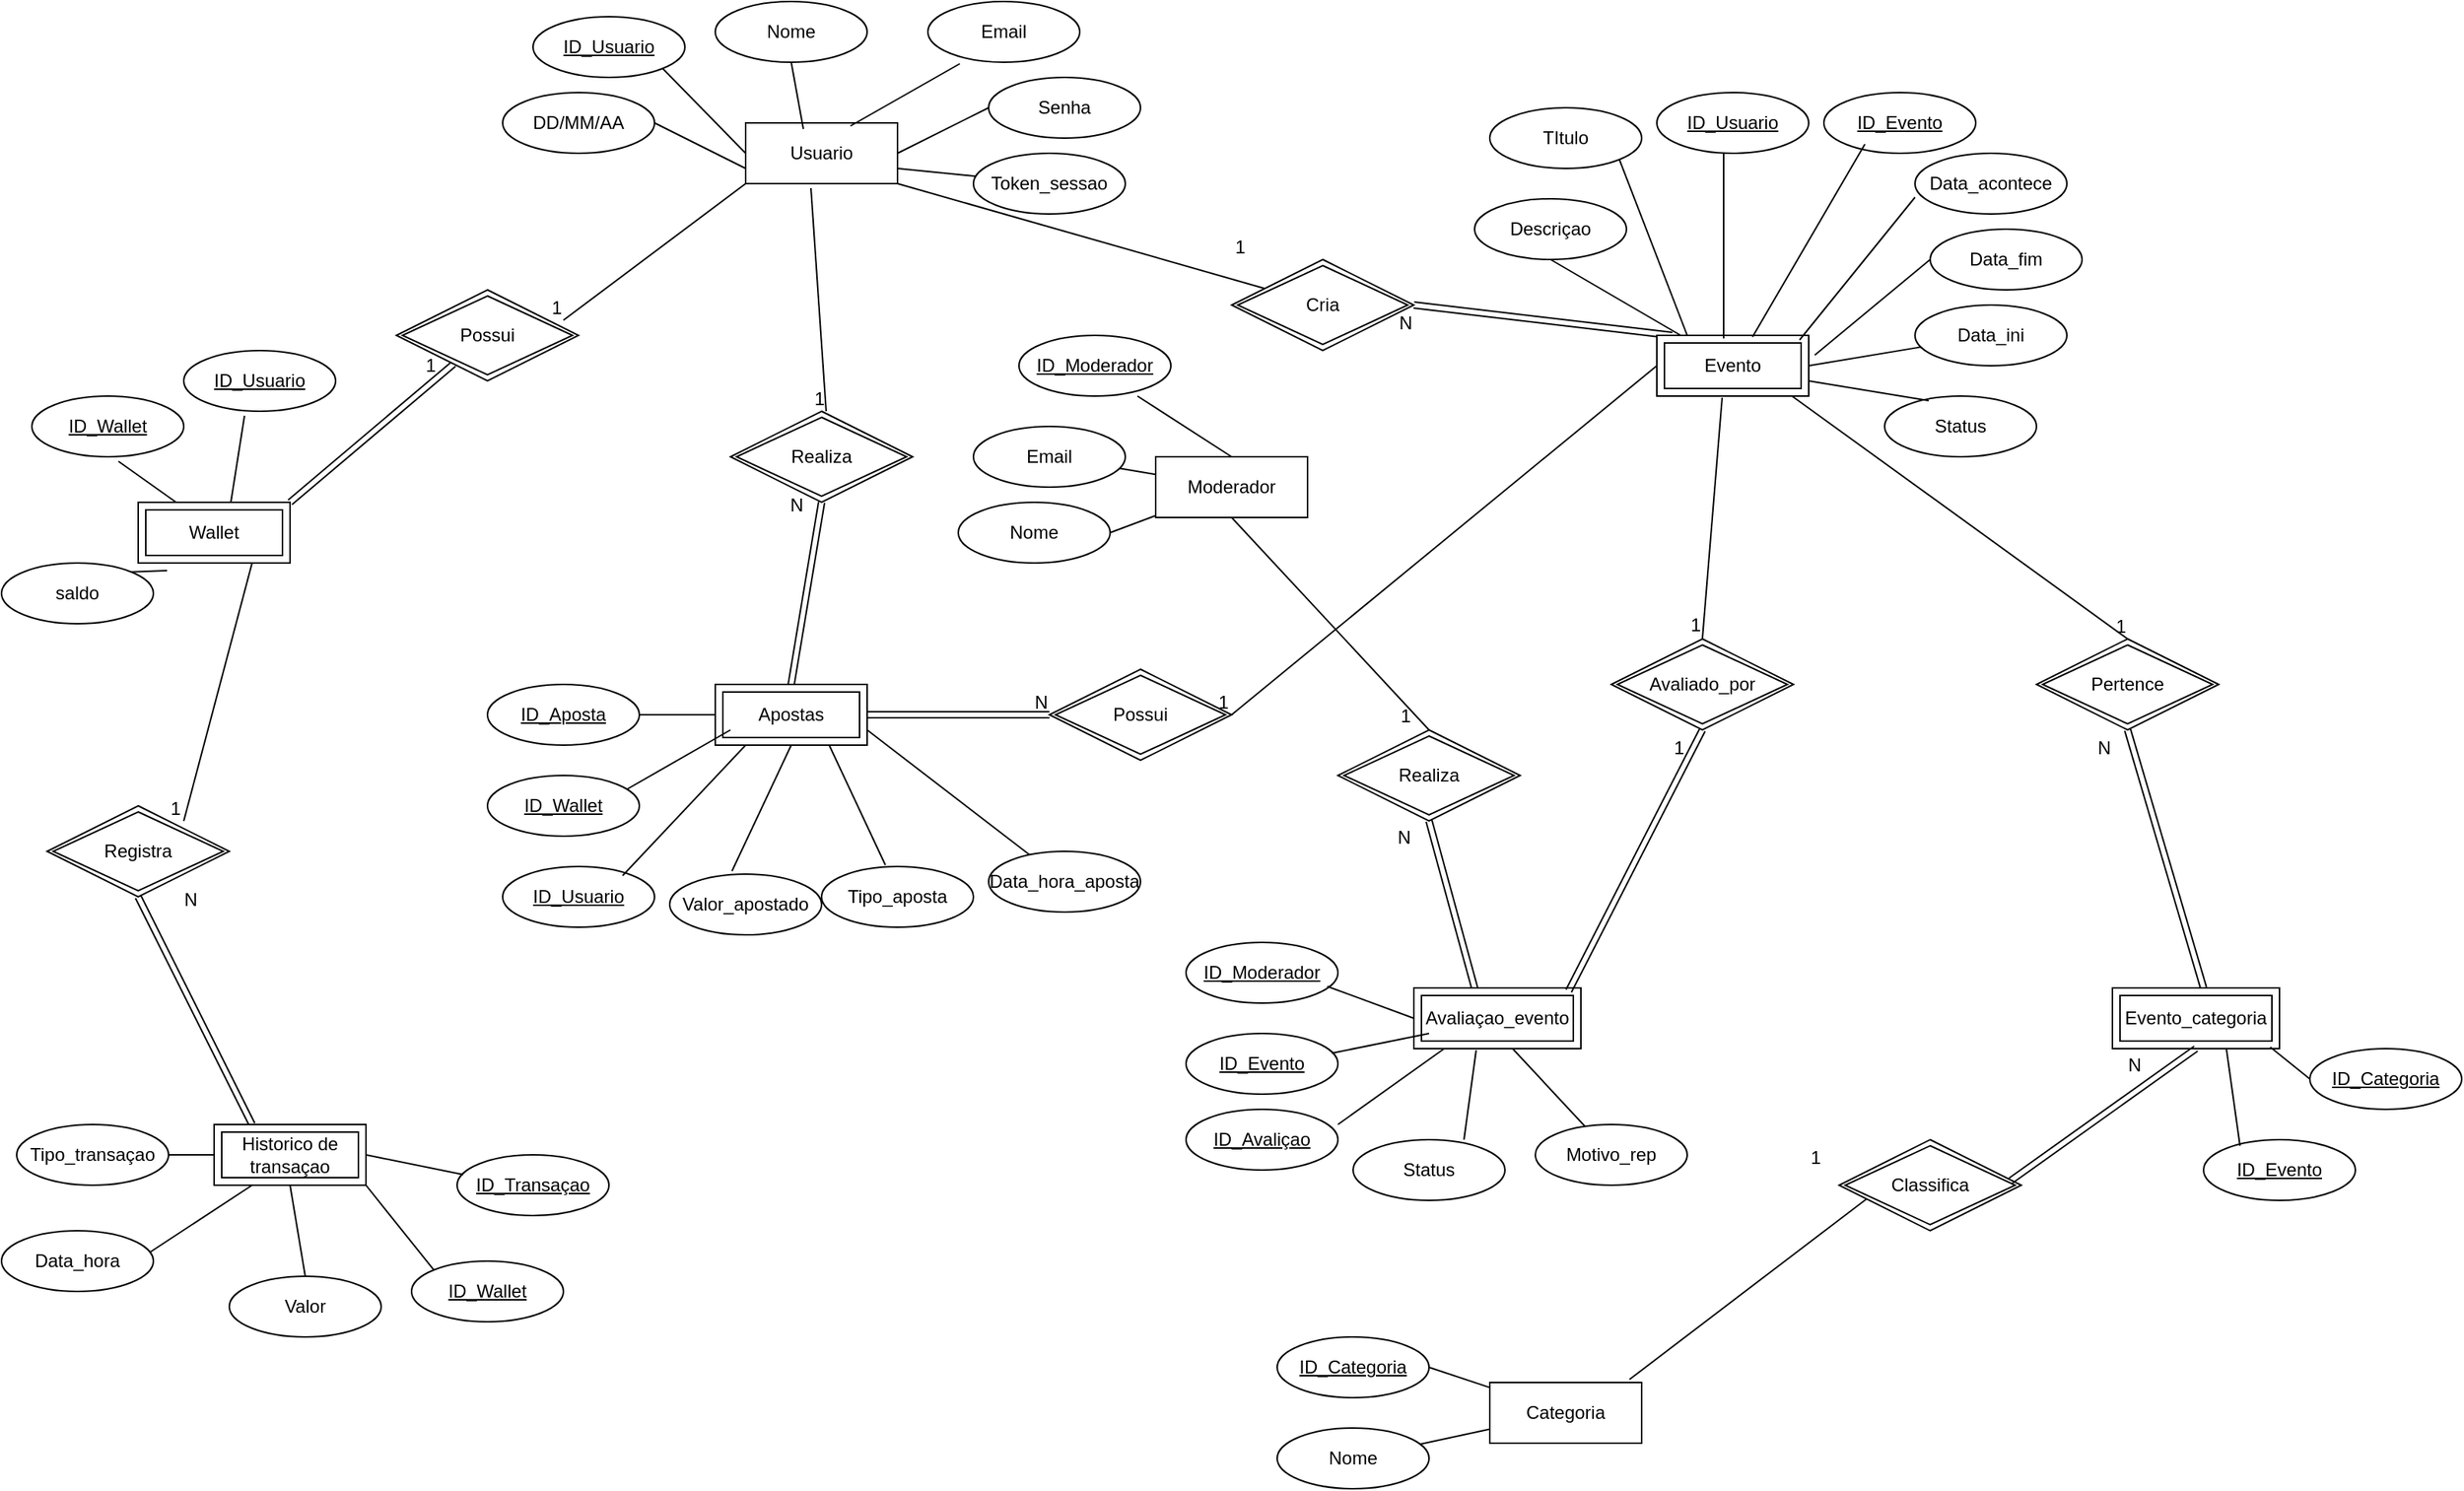 <mxfile version="24.8.8">
  <diagram name="Página-1" id="jZbVQAWXfAkG8FvwcBjm">
    <mxGraphModel dx="1434" dy="738" grid="1" gridSize="10" guides="1" tooltips="1" connect="1" arrows="1" fold="1" page="1" pageScale="1" pageWidth="827" pageHeight="1169" math="0" shadow="0">
      <root>
        <mxCell id="0" />
        <mxCell id="1" parent="0" />
        <mxCell id="XZEMBFw_VbSvcfZwqEut-19" style="edgeStyle=orthogonalEdgeStyle;rounded=0;orthogonalLoop=1;jettySize=auto;html=1;exitX=0;exitY=1;exitDx=0;exitDy=0;" edge="1" parent="1" source="XZEMBFw_VbSvcfZwqEut-1">
          <mxGeometry relative="1" as="geometry">
            <mxPoint x="500" y="120" as="targetPoint" />
          </mxGeometry>
        </mxCell>
        <mxCell id="XZEMBFw_VbSvcfZwqEut-1" value="Usuario" style="whiteSpace=wrap;html=1;align=center;" vertex="1" parent="1">
          <mxGeometry x="490" y="90" width="100" height="40" as="geometry" />
        </mxCell>
        <mxCell id="XZEMBFw_VbSvcfZwqEut-2" value="Nome" style="ellipse;whiteSpace=wrap;html=1;align=center;" vertex="1" parent="1">
          <mxGeometry x="470" y="10" width="100" height="40" as="geometry" />
        </mxCell>
        <mxCell id="XZEMBFw_VbSvcfZwqEut-3" value="ID_Usuario" style="ellipse;whiteSpace=wrap;html=1;align=center;fontStyle=4;" vertex="1" parent="1">
          <mxGeometry x="350" y="20" width="100" height="40" as="geometry" />
        </mxCell>
        <mxCell id="XZEMBFw_VbSvcfZwqEut-5" value="Email" style="ellipse;whiteSpace=wrap;html=1;align=center;" vertex="1" parent="1">
          <mxGeometry x="610" y="10" width="100" height="40" as="geometry" />
        </mxCell>
        <mxCell id="XZEMBFw_VbSvcfZwqEut-6" value="Senha" style="ellipse;whiteSpace=wrap;html=1;align=center;" vertex="1" parent="1">
          <mxGeometry x="650" y="60" width="100" height="40" as="geometry" />
        </mxCell>
        <mxCell id="XZEMBFw_VbSvcfZwqEut-10" value="DD/MM/AA" style="ellipse;whiteSpace=wrap;html=1;align=center;" vertex="1" parent="1">
          <mxGeometry x="330" y="70" width="100" height="40" as="geometry" />
        </mxCell>
        <mxCell id="XZEMBFw_VbSvcfZwqEut-20" value="" style="endArrow=none;html=1;rounded=0;exitX=0;exitY=1;exitDx=0;exitDy=0;" edge="1" parent="1" source="XZEMBFw_VbSvcfZwqEut-1">
          <mxGeometry relative="1" as="geometry">
            <mxPoint x="370" y="420" as="sourcePoint" />
            <mxPoint x="370" y="220" as="targetPoint" />
          </mxGeometry>
        </mxCell>
        <mxCell id="XZEMBFw_VbSvcfZwqEut-21" value="1" style="resizable=0;html=1;whiteSpace=wrap;align=right;verticalAlign=bottom;" connectable="0" vertex="1" parent="XZEMBFw_VbSvcfZwqEut-20">
          <mxGeometry x="1" relative="1" as="geometry" />
        </mxCell>
        <mxCell id="XZEMBFw_VbSvcfZwqEut-28" value="saldo" style="ellipse;whiteSpace=wrap;html=1;align=center;" vertex="1" parent="1">
          <mxGeometry y="380" width="100" height="40" as="geometry" />
        </mxCell>
        <mxCell id="XZEMBFw_VbSvcfZwqEut-30" value="ID_Usuario" style="ellipse;whiteSpace=wrap;html=1;align=center;fontStyle=4;" vertex="1" parent="1">
          <mxGeometry x="120" y="240" width="100" height="40" as="geometry" />
        </mxCell>
        <mxCell id="XZEMBFw_VbSvcfZwqEut-32" value="" style="shape=link;html=1;rounded=0;exitX=1;exitY=0;exitDx=0;exitDy=0;" edge="1" parent="1" target="XZEMBFw_VbSvcfZwqEut-35">
          <mxGeometry relative="1" as="geometry">
            <mxPoint x="190" y="340" as="sourcePoint" />
            <mxPoint x="290" y="280" as="targetPoint" />
          </mxGeometry>
        </mxCell>
        <mxCell id="XZEMBFw_VbSvcfZwqEut-33" value="1" style="resizable=0;html=1;whiteSpace=wrap;align=right;verticalAlign=bottom;" connectable="0" vertex="1" parent="XZEMBFw_VbSvcfZwqEut-32">
          <mxGeometry x="1" relative="1" as="geometry">
            <mxPoint x="-10" y="10" as="offset" />
          </mxGeometry>
        </mxCell>
        <mxCell id="XZEMBFw_VbSvcfZwqEut-34" value="Wallet" style="shape=ext;margin=3;double=1;whiteSpace=wrap;html=1;align=center;" vertex="1" parent="1">
          <mxGeometry x="90" y="340" width="100" height="40" as="geometry" />
        </mxCell>
        <mxCell id="XZEMBFw_VbSvcfZwqEut-35" value="Possui" style="shape=rhombus;double=1;perimeter=rhombusPerimeter;whiteSpace=wrap;html=1;align=center;" vertex="1" parent="1">
          <mxGeometry x="260" y="200" width="120" height="60" as="geometry" />
        </mxCell>
        <mxCell id="XZEMBFw_VbSvcfZwqEut-36" value="ID_Wallet" style="ellipse;whiteSpace=wrap;html=1;align=center;fontStyle=4;" vertex="1" parent="1">
          <mxGeometry x="20" y="270" width="100" height="40" as="geometry" />
        </mxCell>
        <mxCell id="XZEMBFw_VbSvcfZwqEut-37" value="" style="endArrow=none;html=1;rounded=0;exitX=0.75;exitY=1;exitDx=0;exitDy=0;" edge="1" parent="1" source="XZEMBFw_VbSvcfZwqEut-34">
          <mxGeometry relative="1" as="geometry">
            <mxPoint x="330" y="380" as="sourcePoint" />
            <mxPoint x="120" y="550" as="targetPoint" />
          </mxGeometry>
        </mxCell>
        <mxCell id="XZEMBFw_VbSvcfZwqEut-38" value="1" style="resizable=0;html=1;whiteSpace=wrap;align=right;verticalAlign=bottom;" connectable="0" vertex="1" parent="XZEMBFw_VbSvcfZwqEut-37">
          <mxGeometry x="1" relative="1" as="geometry" />
        </mxCell>
        <mxCell id="XZEMBFw_VbSvcfZwqEut-39" value="Registra" style="shape=rhombus;double=1;perimeter=rhombusPerimeter;whiteSpace=wrap;html=1;align=center;" vertex="1" parent="1">
          <mxGeometry x="30" y="540" width="120" height="60" as="geometry" />
        </mxCell>
        <mxCell id="XZEMBFw_VbSvcfZwqEut-40" value="" style="shape=link;html=1;rounded=0;entryX=0.5;entryY=1;entryDx=0;entryDy=0;exitX=0.25;exitY=0;exitDx=0;exitDy=0;" edge="1" parent="1" source="XZEMBFw_VbSvcfZwqEut-43" target="XZEMBFw_VbSvcfZwqEut-39">
          <mxGeometry relative="1" as="geometry">
            <mxPoint x="90" y="750" as="sourcePoint" />
            <mxPoint x="490" y="680" as="targetPoint" />
          </mxGeometry>
        </mxCell>
        <mxCell id="XZEMBFw_VbSvcfZwqEut-41" value="N" style="resizable=0;html=1;whiteSpace=wrap;align=right;verticalAlign=bottom;" connectable="0" vertex="1" parent="XZEMBFw_VbSvcfZwqEut-40">
          <mxGeometry x="1" relative="1" as="geometry">
            <mxPoint x="40" y="10" as="offset" />
          </mxGeometry>
        </mxCell>
        <mxCell id="XZEMBFw_VbSvcfZwqEut-43" value="Historico de transaçao" style="shape=ext;margin=3;double=1;whiteSpace=wrap;html=1;align=center;" vertex="1" parent="1">
          <mxGeometry x="140" y="750" width="100" height="40" as="geometry" />
        </mxCell>
        <mxCell id="XZEMBFw_VbSvcfZwqEut-44" value="ID_Wallet" style="ellipse;whiteSpace=wrap;html=1;align=center;fontStyle=4;" vertex="1" parent="1">
          <mxGeometry x="270" y="840" width="100" height="40" as="geometry" />
        </mxCell>
        <mxCell id="XZEMBFw_VbSvcfZwqEut-45" value="ID_Transaçao" style="ellipse;whiteSpace=wrap;html=1;align=center;fontStyle=4;" vertex="1" parent="1">
          <mxGeometry x="300" y="770" width="100" height="40" as="geometry" />
        </mxCell>
        <mxCell id="XZEMBFw_VbSvcfZwqEut-46" value="Tipo_transaçao" style="ellipse;whiteSpace=wrap;html=1;align=center;" vertex="1" parent="1">
          <mxGeometry x="10" y="750" width="100" height="40" as="geometry" />
        </mxCell>
        <mxCell id="XZEMBFw_VbSvcfZwqEut-47" value="Valor" style="ellipse;whiteSpace=wrap;html=1;align=center;" vertex="1" parent="1">
          <mxGeometry x="150" y="850" width="100" height="40" as="geometry" />
        </mxCell>
        <mxCell id="XZEMBFw_VbSvcfZwqEut-48" value="Data_hora" style="ellipse;whiteSpace=wrap;html=1;align=center;" vertex="1" parent="1">
          <mxGeometry y="820" width="100" height="40" as="geometry" />
        </mxCell>
        <mxCell id="XZEMBFw_VbSvcfZwqEut-57" value="" style="endArrow=none;html=1;rounded=0;entryX=0.04;entryY=0.325;entryDx=0;entryDy=0;entryPerimeter=0;exitX=1;exitY=0.5;exitDx=0;exitDy=0;" edge="1" parent="1" source="XZEMBFw_VbSvcfZwqEut-43" target="XZEMBFw_VbSvcfZwqEut-45">
          <mxGeometry relative="1" as="geometry">
            <mxPoint x="330" y="580" as="sourcePoint" />
            <mxPoint x="490" y="580" as="targetPoint" />
          </mxGeometry>
        </mxCell>
        <mxCell id="XZEMBFw_VbSvcfZwqEut-58" value="" style="endArrow=none;html=1;rounded=0;entryX=0;entryY=0;entryDx=0;entryDy=0;exitX=1;exitY=1;exitDx=0;exitDy=0;" edge="1" parent="1" source="XZEMBFw_VbSvcfZwqEut-43" target="XZEMBFw_VbSvcfZwqEut-44">
          <mxGeometry relative="1" as="geometry">
            <mxPoint x="250" y="780" as="sourcePoint" />
            <mxPoint x="314" y="793" as="targetPoint" />
          </mxGeometry>
        </mxCell>
        <mxCell id="XZEMBFw_VbSvcfZwqEut-59" value="" style="endArrow=none;html=1;rounded=0;entryX=0.5;entryY=0;entryDx=0;entryDy=0;exitX=0.5;exitY=1;exitDx=0;exitDy=0;" edge="1" parent="1" source="XZEMBFw_VbSvcfZwqEut-43" target="XZEMBFw_VbSvcfZwqEut-47">
          <mxGeometry relative="1" as="geometry">
            <mxPoint x="250" y="800" as="sourcePoint" />
            <mxPoint x="295" y="856" as="targetPoint" />
          </mxGeometry>
        </mxCell>
        <mxCell id="XZEMBFw_VbSvcfZwqEut-60" value="" style="endArrow=none;html=1;rounded=0;entryX=0.98;entryY=0.35;entryDx=0;entryDy=0;exitX=0.25;exitY=1;exitDx=0;exitDy=0;entryPerimeter=0;" edge="1" parent="1" source="XZEMBFw_VbSvcfZwqEut-43" target="XZEMBFw_VbSvcfZwqEut-48">
          <mxGeometry relative="1" as="geometry">
            <mxPoint x="200" y="800" as="sourcePoint" />
            <mxPoint x="210" y="860" as="targetPoint" />
          </mxGeometry>
        </mxCell>
        <mxCell id="XZEMBFw_VbSvcfZwqEut-61" value="" style="endArrow=none;html=1;rounded=0;entryX=1;entryY=0.5;entryDx=0;entryDy=0;exitX=0;exitY=0.5;exitDx=0;exitDy=0;" edge="1" parent="1" source="XZEMBFw_VbSvcfZwqEut-43" target="XZEMBFw_VbSvcfZwqEut-46">
          <mxGeometry relative="1" as="geometry">
            <mxPoint x="175" y="800" as="sourcePoint" />
            <mxPoint x="108" y="844" as="targetPoint" />
          </mxGeometry>
        </mxCell>
        <mxCell id="XZEMBFw_VbSvcfZwqEut-62" value="" style="endArrow=none;html=1;rounded=0;exitX=0.4;exitY=1.075;exitDx=0;exitDy=0;exitPerimeter=0;" edge="1" parent="1" source="XZEMBFw_VbSvcfZwqEut-30">
          <mxGeometry relative="1" as="geometry">
            <mxPoint x="330" y="280" as="sourcePoint" />
            <mxPoint x="151" y="340" as="targetPoint" />
          </mxGeometry>
        </mxCell>
        <mxCell id="XZEMBFw_VbSvcfZwqEut-64" value="" style="endArrow=none;html=1;rounded=0;exitX=0.57;exitY=1.075;exitDx=0;exitDy=0;exitPerimeter=0;entryX=0.25;entryY=0;entryDx=0;entryDy=0;" edge="1" parent="1" source="XZEMBFw_VbSvcfZwqEut-36" target="XZEMBFw_VbSvcfZwqEut-34">
          <mxGeometry relative="1" as="geometry">
            <mxPoint x="170" y="293" as="sourcePoint" />
            <mxPoint x="161" y="346" as="targetPoint" />
          </mxGeometry>
        </mxCell>
        <mxCell id="XZEMBFw_VbSvcfZwqEut-65" value="" style="endArrow=none;html=1;rounded=0;exitX=1;exitY=0;exitDx=0;exitDy=0;entryX=0.19;entryY=1.125;entryDx=0;entryDy=0;entryPerimeter=0;" edge="1" parent="1" source="XZEMBFw_VbSvcfZwqEut-28" target="XZEMBFw_VbSvcfZwqEut-34">
          <mxGeometry relative="1" as="geometry">
            <mxPoint x="87" y="323" as="sourcePoint" />
            <mxPoint x="125" y="350" as="targetPoint" />
          </mxGeometry>
        </mxCell>
        <mxCell id="XZEMBFw_VbSvcfZwqEut-66" value="" style="endArrow=none;html=1;rounded=0;exitX=0;exitY=0.5;exitDx=0;exitDy=0;entryX=1;entryY=1;entryDx=0;entryDy=0;" edge="1" parent="1" source="XZEMBFw_VbSvcfZwqEut-1" target="XZEMBFw_VbSvcfZwqEut-3">
          <mxGeometry relative="1" as="geometry">
            <mxPoint x="170" y="293" as="sourcePoint" />
            <mxPoint x="161" y="350" as="targetPoint" />
          </mxGeometry>
        </mxCell>
        <mxCell id="XZEMBFw_VbSvcfZwqEut-67" value="" style="endArrow=none;html=1;rounded=0;entryX=1;entryY=0.5;entryDx=0;entryDy=0;exitX=0;exitY=0.75;exitDx=0;exitDy=0;" edge="1" parent="1" source="XZEMBFw_VbSvcfZwqEut-1" target="XZEMBFw_VbSvcfZwqEut-10">
          <mxGeometry relative="1" as="geometry">
            <mxPoint x="500" y="100" as="sourcePoint" />
            <mxPoint x="445" y="64" as="targetPoint" />
          </mxGeometry>
        </mxCell>
        <mxCell id="XZEMBFw_VbSvcfZwqEut-68" value="" style="endArrow=none;html=1;rounded=0;exitX=0.38;exitY=0.1;exitDx=0;exitDy=0;entryX=0.5;entryY=1;entryDx=0;entryDy=0;exitPerimeter=0;" edge="1" parent="1" source="XZEMBFw_VbSvcfZwqEut-1" target="XZEMBFw_VbSvcfZwqEut-2">
          <mxGeometry relative="1" as="geometry">
            <mxPoint x="510" y="100" as="sourcePoint" />
            <mxPoint x="445" y="64" as="targetPoint" />
          </mxGeometry>
        </mxCell>
        <mxCell id="XZEMBFw_VbSvcfZwqEut-69" value="" style="endArrow=none;html=1;rounded=0;exitX=0.21;exitY=1.025;exitDx=0;exitDy=0;entryX=0.69;entryY=0.05;entryDx=0;entryDy=0;exitPerimeter=0;entryPerimeter=0;" edge="1" parent="1" source="XZEMBFw_VbSvcfZwqEut-5" target="XZEMBFw_VbSvcfZwqEut-1">
          <mxGeometry relative="1" as="geometry">
            <mxPoint x="548" y="84" as="sourcePoint" />
            <mxPoint x="530" y="60" as="targetPoint" />
          </mxGeometry>
        </mxCell>
        <mxCell id="XZEMBFw_VbSvcfZwqEut-70" value="" style="endArrow=none;html=1;rounded=0;exitX=0;exitY=0.5;exitDx=0;exitDy=0;entryX=1;entryY=0.5;entryDx=0;entryDy=0;" edge="1" parent="1" source="XZEMBFw_VbSvcfZwqEut-6" target="XZEMBFw_VbSvcfZwqEut-1">
          <mxGeometry relative="1" as="geometry">
            <mxPoint x="641" y="61" as="sourcePoint" />
            <mxPoint x="579" y="82" as="targetPoint" />
          </mxGeometry>
        </mxCell>
        <mxCell id="XZEMBFw_VbSvcfZwqEut-71" value="" style="endArrow=none;html=1;rounded=0;exitX=0.43;exitY=1.075;exitDx=0;exitDy=0;exitPerimeter=0;" edge="1" parent="1" source="XZEMBFw_VbSvcfZwqEut-1">
          <mxGeometry relative="1" as="geometry">
            <mxPoint x="330" y="380" as="sourcePoint" />
            <mxPoint x="543" y="280" as="targetPoint" />
          </mxGeometry>
        </mxCell>
        <mxCell id="XZEMBFw_VbSvcfZwqEut-72" value="1" style="resizable=0;html=1;whiteSpace=wrap;align=right;verticalAlign=bottom;" connectable="0" vertex="1" parent="XZEMBFw_VbSvcfZwqEut-71">
          <mxGeometry x="1" relative="1" as="geometry" />
        </mxCell>
        <mxCell id="XZEMBFw_VbSvcfZwqEut-74" value="Realiza" style="shape=rhombus;double=1;perimeter=rhombusPerimeter;whiteSpace=wrap;html=1;align=center;" vertex="1" parent="1">
          <mxGeometry x="480" y="280" width="120" height="60" as="geometry" />
        </mxCell>
        <mxCell id="XZEMBFw_VbSvcfZwqEut-77" value="" style="shape=link;html=1;rounded=0;entryX=0.5;entryY=1;entryDx=0;entryDy=0;" edge="1" parent="1" target="XZEMBFw_VbSvcfZwqEut-74">
          <mxGeometry relative="1" as="geometry">
            <mxPoint x="520" y="460" as="sourcePoint" />
            <mxPoint x="490" y="380" as="targetPoint" />
          </mxGeometry>
        </mxCell>
        <mxCell id="XZEMBFw_VbSvcfZwqEut-78" value="N" style="resizable=0;html=1;whiteSpace=wrap;align=right;verticalAlign=bottom;" connectable="0" vertex="1" parent="XZEMBFw_VbSvcfZwqEut-77">
          <mxGeometry x="1" relative="1" as="geometry">
            <mxPoint x="-10" y="10" as="offset" />
          </mxGeometry>
        </mxCell>
        <mxCell id="XZEMBFw_VbSvcfZwqEut-79" value="Apostas" style="shape=ext;margin=3;double=1;whiteSpace=wrap;html=1;align=center;" vertex="1" parent="1">
          <mxGeometry x="470" y="460" width="100" height="40" as="geometry" />
        </mxCell>
        <mxCell id="XZEMBFw_VbSvcfZwqEut-80" value="ID_Aposta" style="ellipse;whiteSpace=wrap;html=1;align=center;fontStyle=4;" vertex="1" parent="1">
          <mxGeometry x="320" y="460" width="100" height="40" as="geometry" />
        </mxCell>
        <mxCell id="XZEMBFw_VbSvcfZwqEut-82" value="ID_Wallet" style="ellipse;whiteSpace=wrap;html=1;align=center;fontStyle=4;" vertex="1" parent="1">
          <mxGeometry x="320" y="520" width="100" height="40" as="geometry" />
        </mxCell>
        <mxCell id="XZEMBFw_VbSvcfZwqEut-83" value="ID_Usuario" style="ellipse;whiteSpace=wrap;html=1;align=center;fontStyle=4;" vertex="1" parent="1">
          <mxGeometry x="330" y="580" width="100" height="40" as="geometry" />
        </mxCell>
        <mxCell id="XZEMBFw_VbSvcfZwqEut-84" value="" style="endArrow=none;html=1;rounded=0;exitX=1;exitY=0.5;exitDx=0;exitDy=0;" edge="1" parent="1" source="XZEMBFw_VbSvcfZwqEut-80">
          <mxGeometry relative="1" as="geometry">
            <mxPoint x="330" y="480" as="sourcePoint" />
            <mxPoint x="470" y="480" as="targetPoint" />
          </mxGeometry>
        </mxCell>
        <mxCell id="XZEMBFw_VbSvcfZwqEut-85" value="" style="endArrow=none;html=1;rounded=0;exitX=0.92;exitY=0.225;exitDx=0;exitDy=0;exitPerimeter=0;" edge="1" parent="1" source="XZEMBFw_VbSvcfZwqEut-82">
          <mxGeometry relative="1" as="geometry">
            <mxPoint x="440" y="500" as="sourcePoint" />
            <mxPoint x="480" y="490" as="targetPoint" />
          </mxGeometry>
        </mxCell>
        <mxCell id="XZEMBFw_VbSvcfZwqEut-86" value="" style="endArrow=none;html=1;rounded=0;exitX=0.79;exitY=0.15;exitDx=0;exitDy=0;exitPerimeter=0;" edge="1" parent="1" source="XZEMBFw_VbSvcfZwqEut-83">
          <mxGeometry relative="1" as="geometry">
            <mxPoint x="432" y="549" as="sourcePoint" />
            <mxPoint x="490" y="500" as="targetPoint" />
          </mxGeometry>
        </mxCell>
        <mxCell id="XZEMBFw_VbSvcfZwqEut-87" value="Valor_apostado" style="ellipse;whiteSpace=wrap;html=1;align=center;" vertex="1" parent="1">
          <mxGeometry x="440" y="585" width="100" height="40" as="geometry" />
        </mxCell>
        <mxCell id="XZEMBFw_VbSvcfZwqEut-88" value="" style="endArrow=none;html=1;rounded=0;exitX=0.41;exitY=-0.05;exitDx=0;exitDy=0;exitPerimeter=0;entryX=0.5;entryY=1;entryDx=0;entryDy=0;" edge="1" parent="1" source="XZEMBFw_VbSvcfZwqEut-87" target="XZEMBFw_VbSvcfZwqEut-79">
          <mxGeometry relative="1" as="geometry">
            <mxPoint x="459" y="601" as="sourcePoint" />
            <mxPoint x="500" y="510" as="targetPoint" />
          </mxGeometry>
        </mxCell>
        <mxCell id="XZEMBFw_VbSvcfZwqEut-89" value="Tipo_aposta" style="ellipse;whiteSpace=wrap;html=1;align=center;" vertex="1" parent="1">
          <mxGeometry x="540" y="580" width="100" height="40" as="geometry" />
        </mxCell>
        <mxCell id="XZEMBFw_VbSvcfZwqEut-90" value="" style="endArrow=none;html=1;rounded=0;entryX=0.42;entryY=-0.025;entryDx=0;entryDy=0;entryPerimeter=0;exitX=0.75;exitY=1;exitDx=0;exitDy=0;" edge="1" parent="1" source="XZEMBFw_VbSvcfZwqEut-79" target="XZEMBFw_VbSvcfZwqEut-89">
          <mxGeometry relative="1" as="geometry">
            <mxPoint x="330" y="480" as="sourcePoint" />
            <mxPoint x="490" y="480" as="targetPoint" />
          </mxGeometry>
        </mxCell>
        <mxCell id="XZEMBFw_VbSvcfZwqEut-91" value="Data_hora_aposta" style="ellipse;whiteSpace=wrap;html=1;align=center;" vertex="1" parent="1">
          <mxGeometry x="650" y="570" width="100" height="40" as="geometry" />
        </mxCell>
        <mxCell id="XZEMBFw_VbSvcfZwqEut-92" value="" style="endArrow=none;html=1;rounded=0;exitX=1;exitY=0.75;exitDx=0;exitDy=0;" edge="1" parent="1" source="XZEMBFw_VbSvcfZwqEut-79" target="XZEMBFw_VbSvcfZwqEut-91">
          <mxGeometry relative="1" as="geometry">
            <mxPoint x="555" y="510" as="sourcePoint" />
            <mxPoint x="622" y="569" as="targetPoint" />
          </mxGeometry>
        </mxCell>
        <mxCell id="XZEMBFw_VbSvcfZwqEut-93" value="" style="endArrow=none;html=1;rounded=0;exitX=1;exitY=1;exitDx=0;exitDy=0;" edge="1" parent="1" source="XZEMBFw_VbSvcfZwqEut-1" target="XZEMBFw_VbSvcfZwqEut-95">
          <mxGeometry relative="1" as="geometry">
            <mxPoint x="330" y="380" as="sourcePoint" />
            <mxPoint x="810" y="300" as="targetPoint" />
          </mxGeometry>
        </mxCell>
        <mxCell id="XZEMBFw_VbSvcfZwqEut-94" value="1" style="resizable=0;html=1;whiteSpace=wrap;align=right;verticalAlign=bottom;" connectable="0" vertex="1" parent="XZEMBFw_VbSvcfZwqEut-93">
          <mxGeometry x="1" relative="1" as="geometry">
            <mxPoint x="-11" y="-19" as="offset" />
          </mxGeometry>
        </mxCell>
        <mxCell id="XZEMBFw_VbSvcfZwqEut-95" value="Cria" style="shape=rhombus;double=1;perimeter=rhombusPerimeter;whiteSpace=wrap;html=1;align=center;" vertex="1" parent="1">
          <mxGeometry x="810" y="180" width="120" height="60" as="geometry" />
        </mxCell>
        <mxCell id="XZEMBFw_VbSvcfZwqEut-100" value="" style="shape=link;html=1;rounded=0;entryX=1;entryY=0.5;entryDx=0;entryDy=0;exitX=0.1;exitY=0;exitDx=0;exitDy=0;exitPerimeter=0;" edge="1" parent="1" source="XZEMBFw_VbSvcfZwqEut-102" target="XZEMBFw_VbSvcfZwqEut-95">
          <mxGeometry relative="1" as="geometry">
            <mxPoint x="930" y="470" as="sourcePoint" />
            <mxPoint x="700" y="380" as="targetPoint" />
          </mxGeometry>
        </mxCell>
        <mxCell id="XZEMBFw_VbSvcfZwqEut-101" value="N" style="resizable=0;html=1;whiteSpace=wrap;align=right;verticalAlign=bottom;" connectable="0" vertex="1" parent="XZEMBFw_VbSvcfZwqEut-100">
          <mxGeometry x="1" relative="1" as="geometry">
            <mxPoint y="20" as="offset" />
          </mxGeometry>
        </mxCell>
        <mxCell id="XZEMBFw_VbSvcfZwqEut-102" value="Evento" style="shape=ext;margin=3;double=1;whiteSpace=wrap;html=1;align=center;" vertex="1" parent="1">
          <mxGeometry x="1090" y="230" width="100" height="40" as="geometry" />
        </mxCell>
        <mxCell id="XZEMBFw_VbSvcfZwqEut-107" value="Token_sessao" style="ellipse;whiteSpace=wrap;html=1;align=center;" vertex="1" parent="1">
          <mxGeometry x="640" y="110" width="100" height="40" as="geometry" />
        </mxCell>
        <mxCell id="XZEMBFw_VbSvcfZwqEut-108" value="" style="endArrow=none;html=1;rounded=0;entryX=1;entryY=0.75;entryDx=0;entryDy=0;" edge="1" parent="1" source="XZEMBFw_VbSvcfZwqEut-107" target="XZEMBFw_VbSvcfZwqEut-1">
          <mxGeometry relative="1" as="geometry">
            <mxPoint x="660" y="90" as="sourcePoint" />
            <mxPoint x="600" y="120" as="targetPoint" />
          </mxGeometry>
        </mxCell>
        <mxCell id="XZEMBFw_VbSvcfZwqEut-123" value="" style="endArrow=none;html=1;rounded=0;exitX=0;exitY=0.5;exitDx=0;exitDy=0;entryX=1;entryY=0.5;entryDx=0;entryDy=0;" edge="1" parent="1" source="XZEMBFw_VbSvcfZwqEut-102" target="XZEMBFw_VbSvcfZwqEut-125">
          <mxGeometry relative="1" as="geometry">
            <mxPoint x="540" y="480" as="sourcePoint" />
            <mxPoint x="790" y="480" as="targetPoint" />
          </mxGeometry>
        </mxCell>
        <mxCell id="XZEMBFw_VbSvcfZwqEut-124" value="1" style="resizable=0;html=1;whiteSpace=wrap;align=right;verticalAlign=bottom;" connectable="0" vertex="1" parent="XZEMBFw_VbSvcfZwqEut-123">
          <mxGeometry x="1" relative="1" as="geometry" />
        </mxCell>
        <mxCell id="XZEMBFw_VbSvcfZwqEut-125" value="Possui" style="shape=rhombus;double=1;perimeter=rhombusPerimeter;whiteSpace=wrap;html=1;align=center;" vertex="1" parent="1">
          <mxGeometry x="690" y="450" width="120" height="60" as="geometry" />
        </mxCell>
        <mxCell id="XZEMBFw_VbSvcfZwqEut-126" value="" style="shape=link;html=1;rounded=0;" edge="1" parent="1">
          <mxGeometry relative="1" as="geometry">
            <mxPoint x="570" y="480" as="sourcePoint" />
            <mxPoint x="690" y="480" as="targetPoint" />
          </mxGeometry>
        </mxCell>
        <mxCell id="XZEMBFw_VbSvcfZwqEut-127" value="N" style="resizable=0;html=1;whiteSpace=wrap;align=right;verticalAlign=bottom;" connectable="0" vertex="1" parent="XZEMBFw_VbSvcfZwqEut-126">
          <mxGeometry x="1" relative="1" as="geometry" />
        </mxCell>
        <mxCell id="XZEMBFw_VbSvcfZwqEut-128" value="Moderador" style="whiteSpace=wrap;html=1;align=center;" vertex="1" parent="1">
          <mxGeometry x="760" y="310" width="100" height="40" as="geometry" />
        </mxCell>
        <mxCell id="XZEMBFw_VbSvcfZwqEut-129" value="" style="endArrow=none;html=1;rounded=0;exitX=0.5;exitY=1;exitDx=0;exitDy=0;" edge="1" parent="1" source="XZEMBFw_VbSvcfZwqEut-128">
          <mxGeometry relative="1" as="geometry">
            <mxPoint x="910" y="480" as="sourcePoint" />
            <mxPoint x="940" y="490" as="targetPoint" />
          </mxGeometry>
        </mxCell>
        <mxCell id="XZEMBFw_VbSvcfZwqEut-130" value="1" style="resizable=0;html=1;whiteSpace=wrap;align=right;verticalAlign=bottom;" connectable="0" vertex="1" parent="XZEMBFw_VbSvcfZwqEut-129">
          <mxGeometry x="1" relative="1" as="geometry">
            <mxPoint x="-10" as="offset" />
          </mxGeometry>
        </mxCell>
        <mxCell id="XZEMBFw_VbSvcfZwqEut-131" value="Realiza" style="shape=rhombus;double=1;perimeter=rhombusPerimeter;whiteSpace=wrap;html=1;align=center;" vertex="1" parent="1">
          <mxGeometry x="880" y="490" width="120" height="60" as="geometry" />
        </mxCell>
        <mxCell id="XZEMBFw_VbSvcfZwqEut-132" value="" style="shape=link;html=1;rounded=0;exitX=0.5;exitY=1;exitDx=0;exitDy=0;" edge="1" parent="1" source="XZEMBFw_VbSvcfZwqEut-131">
          <mxGeometry relative="1" as="geometry">
            <mxPoint x="910" y="580" as="sourcePoint" />
            <mxPoint x="970" y="660" as="targetPoint" />
          </mxGeometry>
        </mxCell>
        <mxCell id="XZEMBFw_VbSvcfZwqEut-133" value="N" style="resizable=0;html=1;whiteSpace=wrap;align=right;verticalAlign=bottom;" connectable="0" vertex="1" parent="XZEMBFw_VbSvcfZwqEut-132">
          <mxGeometry x="1" relative="1" as="geometry">
            <mxPoint x="-40" y="-90" as="offset" />
          </mxGeometry>
        </mxCell>
        <mxCell id="XZEMBFw_VbSvcfZwqEut-134" value="Avaliaçao_evento" style="shape=ext;margin=3;double=1;whiteSpace=wrap;html=1;align=center;" vertex="1" parent="1">
          <mxGeometry x="930" y="660" width="110" height="40" as="geometry" />
        </mxCell>
        <mxCell id="XZEMBFw_VbSvcfZwqEut-135" value="" style="endArrow=none;html=1;rounded=0;exitX=0.43;exitY=1.025;exitDx=0;exitDy=0;exitPerimeter=0;" edge="1" parent="1" source="XZEMBFw_VbSvcfZwqEut-102">
          <mxGeometry relative="1" as="geometry">
            <mxPoint x="910" y="580" as="sourcePoint" />
            <mxPoint x="1120" y="430" as="targetPoint" />
          </mxGeometry>
        </mxCell>
        <mxCell id="XZEMBFw_VbSvcfZwqEut-136" value="1" style="resizable=0;html=1;whiteSpace=wrap;align=right;verticalAlign=bottom;" connectable="0" vertex="1" parent="XZEMBFw_VbSvcfZwqEut-135">
          <mxGeometry x="1" relative="1" as="geometry" />
        </mxCell>
        <mxCell id="XZEMBFw_VbSvcfZwqEut-137" value="Avaliado_por" style="shape=rhombus;double=1;perimeter=rhombusPerimeter;whiteSpace=wrap;html=1;align=center;" vertex="1" parent="1">
          <mxGeometry x="1060" y="430" width="120" height="60" as="geometry" />
        </mxCell>
        <mxCell id="XZEMBFw_VbSvcfZwqEut-138" value="" style="shape=link;html=1;rounded=0;entryX=0.5;entryY=1;entryDx=0;entryDy=0;exitX=0.927;exitY=0.05;exitDx=0;exitDy=0;exitPerimeter=0;" edge="1" parent="1" source="XZEMBFw_VbSvcfZwqEut-134" target="XZEMBFw_VbSvcfZwqEut-137">
          <mxGeometry relative="1" as="geometry">
            <mxPoint x="910" y="580" as="sourcePoint" />
            <mxPoint x="1070" y="580" as="targetPoint" />
          </mxGeometry>
        </mxCell>
        <mxCell id="XZEMBFw_VbSvcfZwqEut-139" value="1" style="resizable=0;html=1;whiteSpace=wrap;align=right;verticalAlign=bottom;" connectable="0" vertex="1" parent="XZEMBFw_VbSvcfZwqEut-138">
          <mxGeometry x="1" relative="1" as="geometry">
            <mxPoint x="-10" y="20" as="offset" />
          </mxGeometry>
        </mxCell>
        <mxCell id="XZEMBFw_VbSvcfZwqEut-141" value="" style="endArrow=none;html=1;rounded=0;exitX=0.89;exitY=1;exitDx=0;exitDy=0;exitPerimeter=0;" edge="1" parent="1" source="XZEMBFw_VbSvcfZwqEut-102">
          <mxGeometry relative="1" as="geometry">
            <mxPoint x="910" y="480" as="sourcePoint" />
            <mxPoint x="1400" y="430" as="targetPoint" />
          </mxGeometry>
        </mxCell>
        <mxCell id="XZEMBFw_VbSvcfZwqEut-142" value="1" style="resizable=0;html=1;whiteSpace=wrap;align=right;verticalAlign=bottom;" connectable="0" vertex="1" parent="XZEMBFw_VbSvcfZwqEut-141">
          <mxGeometry x="1" relative="1" as="geometry" />
        </mxCell>
        <mxCell id="XZEMBFw_VbSvcfZwqEut-143" value="Pertence" style="shape=rhombus;double=1;perimeter=rhombusPerimeter;whiteSpace=wrap;html=1;align=center;" vertex="1" parent="1">
          <mxGeometry x="1340" y="430" width="120" height="60" as="geometry" />
        </mxCell>
        <mxCell id="XZEMBFw_VbSvcfZwqEut-144" value="" style="shape=link;html=1;rounded=0;entryX=0.5;entryY=1;entryDx=0;entryDy=0;" edge="1" parent="1" target="XZEMBFw_VbSvcfZwqEut-143">
          <mxGeometry relative="1" as="geometry">
            <mxPoint x="1450" y="660" as="sourcePoint" />
            <mxPoint x="1200" y="580" as="targetPoint" />
          </mxGeometry>
        </mxCell>
        <mxCell id="XZEMBFw_VbSvcfZwqEut-146" value="N" style="resizable=0;html=1;whiteSpace=wrap;align=right;verticalAlign=bottom;" connectable="0" vertex="1" parent="XZEMBFw_VbSvcfZwqEut-144">
          <mxGeometry x="1" relative="1" as="geometry">
            <mxPoint x="-10" y="20" as="offset" />
          </mxGeometry>
        </mxCell>
        <mxCell id="XZEMBFw_VbSvcfZwqEut-147" value="Evento_categoria" style="shape=ext;margin=3;double=1;whiteSpace=wrap;html=1;align=center;" vertex="1" parent="1">
          <mxGeometry x="1390" y="660" width="110" height="40" as="geometry" />
        </mxCell>
        <mxCell id="XZEMBFw_VbSvcfZwqEut-148" value="Categoria" style="whiteSpace=wrap;html=1;align=center;" vertex="1" parent="1">
          <mxGeometry x="980" y="920" width="100" height="40" as="geometry" />
        </mxCell>
        <mxCell id="XZEMBFw_VbSvcfZwqEut-149" value="" style="endArrow=none;html=1;rounded=0;exitX=0.92;exitY=-0.05;exitDx=0;exitDy=0;exitPerimeter=0;" edge="1" parent="1" source="XZEMBFw_VbSvcfZwqEut-148">
          <mxGeometry relative="1" as="geometry">
            <mxPoint x="1040" y="680" as="sourcePoint" />
            <mxPoint x="1240" y="790" as="targetPoint" />
          </mxGeometry>
        </mxCell>
        <mxCell id="XZEMBFw_VbSvcfZwqEut-150" value="1" style="resizable=0;html=1;whiteSpace=wrap;align=right;verticalAlign=bottom;" connectable="0" vertex="1" parent="XZEMBFw_VbSvcfZwqEut-149">
          <mxGeometry x="1" relative="1" as="geometry">
            <mxPoint x="-40" y="-10" as="offset" />
          </mxGeometry>
        </mxCell>
        <mxCell id="XZEMBFw_VbSvcfZwqEut-152" value="Classifica" style="shape=rhombus;double=1;perimeter=rhombusPerimeter;whiteSpace=wrap;html=1;align=center;" vertex="1" parent="1">
          <mxGeometry x="1210" y="760" width="120" height="60" as="geometry" />
        </mxCell>
        <mxCell id="XZEMBFw_VbSvcfZwqEut-153" value="" style="shape=link;html=1;rounded=0;exitX=0.942;exitY=0.45;exitDx=0;exitDy=0;exitPerimeter=0;entryX=0.5;entryY=1;entryDx=0;entryDy=0;" edge="1" parent="1" source="XZEMBFw_VbSvcfZwqEut-152" target="XZEMBFw_VbSvcfZwqEut-147">
          <mxGeometry relative="1" as="geometry">
            <mxPoint x="1330" y="789" as="sourcePoint" />
            <mxPoint x="1490" y="789" as="targetPoint" />
          </mxGeometry>
        </mxCell>
        <mxCell id="XZEMBFw_VbSvcfZwqEut-154" value="N" style="resizable=0;html=1;whiteSpace=wrap;align=right;verticalAlign=bottom;" connectable="0" vertex="1" parent="XZEMBFw_VbSvcfZwqEut-153">
          <mxGeometry x="1" relative="1" as="geometry">
            <mxPoint x="-35" y="20" as="offset" />
          </mxGeometry>
        </mxCell>
        <mxCell id="XZEMBFw_VbSvcfZwqEut-155" value="ID_Moderador" style="ellipse;whiteSpace=wrap;html=1;align=center;fontStyle=4;" vertex="1" parent="1">
          <mxGeometry x="670" y="230" width="100" height="40" as="geometry" />
        </mxCell>
        <mxCell id="XZEMBFw_VbSvcfZwqEut-156" value="Email" style="ellipse;whiteSpace=wrap;html=1;align=center;" vertex="1" parent="1">
          <mxGeometry x="640" y="290" width="100" height="40" as="geometry" />
        </mxCell>
        <mxCell id="XZEMBFw_VbSvcfZwqEut-157" value="Nome" style="ellipse;whiteSpace=wrap;html=1;align=center;" vertex="1" parent="1">
          <mxGeometry x="630" y="340" width="100" height="40" as="geometry" />
        </mxCell>
        <mxCell id="XZEMBFw_VbSvcfZwqEut-159" value="" style="endArrow=none;html=1;rounded=0;exitX=0.78;exitY=1;exitDx=0;exitDy=0;exitPerimeter=0;entryX=0.5;entryY=0;entryDx=0;entryDy=0;" edge="1" parent="1" source="XZEMBFw_VbSvcfZwqEut-155" target="XZEMBFw_VbSvcfZwqEut-128">
          <mxGeometry relative="1" as="geometry">
            <mxPoint x="710" y="380" as="sourcePoint" />
            <mxPoint x="870" y="380" as="targetPoint" />
          </mxGeometry>
        </mxCell>
        <mxCell id="XZEMBFw_VbSvcfZwqEut-160" value="" style="endArrow=none;html=1;rounded=0;" edge="1" parent="1" source="XZEMBFw_VbSvcfZwqEut-156" target="XZEMBFw_VbSvcfZwqEut-128">
          <mxGeometry relative="1" as="geometry">
            <mxPoint x="758" y="280" as="sourcePoint" />
            <mxPoint x="820" y="320" as="targetPoint" />
          </mxGeometry>
        </mxCell>
        <mxCell id="XZEMBFw_VbSvcfZwqEut-161" value="" style="endArrow=none;html=1;rounded=0;exitX=1;exitY=0.5;exitDx=0;exitDy=0;" edge="1" parent="1" source="XZEMBFw_VbSvcfZwqEut-157" target="XZEMBFw_VbSvcfZwqEut-128">
          <mxGeometry relative="1" as="geometry">
            <mxPoint x="747" y="327" as="sourcePoint" />
            <mxPoint x="770" y="332" as="targetPoint" />
          </mxGeometry>
        </mxCell>
        <mxCell id="XZEMBFw_VbSvcfZwqEut-163" value="ID_Usuario" style="ellipse;whiteSpace=wrap;html=1;align=center;fontStyle=4;" vertex="1" parent="1">
          <mxGeometry x="1090" y="70" width="100" height="40" as="geometry" />
        </mxCell>
        <mxCell id="XZEMBFw_VbSvcfZwqEut-164" value="ID_Evento" style="ellipse;whiteSpace=wrap;html=1;align=center;fontStyle=4;" vertex="1" parent="1">
          <mxGeometry x="1200" y="70" width="100" height="40" as="geometry" />
        </mxCell>
        <mxCell id="XZEMBFw_VbSvcfZwqEut-165" value="TItulo" style="ellipse;whiteSpace=wrap;html=1;align=center;" vertex="1" parent="1">
          <mxGeometry x="980" y="80" width="100" height="40" as="geometry" />
        </mxCell>
        <mxCell id="XZEMBFw_VbSvcfZwqEut-166" value="Descriçao" style="ellipse;whiteSpace=wrap;html=1;align=center;" vertex="1" parent="1">
          <mxGeometry x="970" y="140" width="100" height="40" as="geometry" />
        </mxCell>
        <mxCell id="XZEMBFw_VbSvcfZwqEut-167" value="Data_ini" style="ellipse;whiteSpace=wrap;html=1;align=center;" vertex="1" parent="1">
          <mxGeometry x="1260" y="210" width="100" height="40" as="geometry" />
        </mxCell>
        <mxCell id="XZEMBFw_VbSvcfZwqEut-168" value="Data_fim" style="ellipse;whiteSpace=wrap;html=1;align=center;" vertex="1" parent="1">
          <mxGeometry x="1270" y="160" width="100" height="40" as="geometry" />
        </mxCell>
        <mxCell id="XZEMBFw_VbSvcfZwqEut-169" value="Data_acontece" style="ellipse;whiteSpace=wrap;html=1;align=center;" vertex="1" parent="1">
          <mxGeometry x="1260" y="110" width="100" height="40" as="geometry" />
        </mxCell>
        <mxCell id="XZEMBFw_VbSvcfZwqEut-170" value="Status" style="ellipse;whiteSpace=wrap;html=1;align=center;" vertex="1" parent="1">
          <mxGeometry x="1240" y="270" width="100" height="40" as="geometry" />
        </mxCell>
        <mxCell id="XZEMBFw_VbSvcfZwqEut-171" value="" style="endArrow=none;html=1;rounded=0;exitX=0.5;exitY=1;exitDx=0;exitDy=0;" edge="1" parent="1" source="XZEMBFw_VbSvcfZwqEut-166" target="XZEMBFw_VbSvcfZwqEut-102">
          <mxGeometry relative="1" as="geometry">
            <mxPoint x="758" y="280" as="sourcePoint" />
            <mxPoint x="820" y="320" as="targetPoint" />
          </mxGeometry>
        </mxCell>
        <mxCell id="XZEMBFw_VbSvcfZwqEut-172" value="" style="endArrow=none;html=1;rounded=0;exitX=1;exitY=1;exitDx=0;exitDy=0;" edge="1" parent="1" source="XZEMBFw_VbSvcfZwqEut-165">
          <mxGeometry relative="1" as="geometry">
            <mxPoint x="1030" y="190" as="sourcePoint" />
            <mxPoint x="1110" y="230" as="targetPoint" />
          </mxGeometry>
        </mxCell>
        <mxCell id="XZEMBFw_VbSvcfZwqEut-173" value="" style="endArrow=none;html=1;rounded=0;exitX=0.44;exitY=1;exitDx=0;exitDy=0;exitPerimeter=0;entryX=0.44;entryY=0.05;entryDx=0;entryDy=0;entryPerimeter=0;" edge="1" parent="1" source="XZEMBFw_VbSvcfZwqEut-163" target="XZEMBFw_VbSvcfZwqEut-102">
          <mxGeometry relative="1" as="geometry">
            <mxPoint x="1075" y="124" as="sourcePoint" />
            <mxPoint x="1126" y="250" as="targetPoint" />
          </mxGeometry>
        </mxCell>
        <mxCell id="XZEMBFw_VbSvcfZwqEut-174" value="" style="endArrow=none;html=1;rounded=0;exitX=0.27;exitY=0.85;exitDx=0;exitDy=0;exitPerimeter=0;entryX=0.63;entryY=0.025;entryDx=0;entryDy=0;entryPerimeter=0;" edge="1" parent="1" source="XZEMBFw_VbSvcfZwqEut-164" target="XZEMBFw_VbSvcfZwqEut-102">
          <mxGeometry relative="1" as="geometry">
            <mxPoint x="1144" y="120" as="sourcePoint" />
            <mxPoint x="1144" y="242" as="targetPoint" />
          </mxGeometry>
        </mxCell>
        <mxCell id="XZEMBFw_VbSvcfZwqEut-175" value="" style="endArrow=none;html=1;rounded=0;exitX=0;exitY=0.725;exitDx=0;exitDy=0;exitPerimeter=0;entryX=0.94;entryY=0.075;entryDx=0;entryDy=0;entryPerimeter=0;" edge="1" parent="1" source="XZEMBFw_VbSvcfZwqEut-169" target="XZEMBFw_VbSvcfZwqEut-102">
          <mxGeometry relative="1" as="geometry">
            <mxPoint x="1237" y="114" as="sourcePoint" />
            <mxPoint x="1163" y="241" as="targetPoint" />
          </mxGeometry>
        </mxCell>
        <mxCell id="XZEMBFw_VbSvcfZwqEut-176" value="" style="endArrow=none;html=1;rounded=0;exitX=0;exitY=0.5;exitDx=0;exitDy=0;entryX=0.94;entryY=0.075;entryDx=0;entryDy=0;entryPerimeter=0;" edge="1" parent="1" source="XZEMBFw_VbSvcfZwqEut-168">
          <mxGeometry relative="1" as="geometry">
            <mxPoint x="1270" y="149" as="sourcePoint" />
            <mxPoint x="1194" y="243" as="targetPoint" />
          </mxGeometry>
        </mxCell>
        <mxCell id="XZEMBFw_VbSvcfZwqEut-177" value="" style="endArrow=none;html=1;rounded=0;entryX=1;entryY=0.5;entryDx=0;entryDy=0;" edge="1" parent="1" source="XZEMBFw_VbSvcfZwqEut-167" target="XZEMBFw_VbSvcfZwqEut-102">
          <mxGeometry relative="1" as="geometry">
            <mxPoint x="1280" y="190" as="sourcePoint" />
            <mxPoint x="1204" y="253" as="targetPoint" />
          </mxGeometry>
        </mxCell>
        <mxCell id="XZEMBFw_VbSvcfZwqEut-178" value="" style="endArrow=none;html=1;rounded=0;entryX=1;entryY=0.75;entryDx=0;entryDy=0;exitX=0.29;exitY=0.075;exitDx=0;exitDy=0;exitPerimeter=0;" edge="1" parent="1" source="XZEMBFw_VbSvcfZwqEut-170" target="XZEMBFw_VbSvcfZwqEut-102">
          <mxGeometry relative="1" as="geometry">
            <mxPoint x="1274" y="248" as="sourcePoint" />
            <mxPoint x="1200" y="260" as="targetPoint" />
          </mxGeometry>
        </mxCell>
        <mxCell id="XZEMBFw_VbSvcfZwqEut-179" value="ID_Categoria" style="ellipse;whiteSpace=wrap;html=1;align=center;fontStyle=4;" vertex="1" parent="1">
          <mxGeometry x="840" y="890" width="100" height="40" as="geometry" />
        </mxCell>
        <mxCell id="XZEMBFw_VbSvcfZwqEut-180" value="Nome" style="ellipse;whiteSpace=wrap;html=1;align=center;" vertex="1" parent="1">
          <mxGeometry x="840" y="950" width="100" height="40" as="geometry" />
        </mxCell>
        <mxCell id="XZEMBFw_VbSvcfZwqEut-181" value="" style="endArrow=none;html=1;rounded=0;exitX=1;exitY=0.5;exitDx=0;exitDy=0;" edge="1" parent="1" source="XZEMBFw_VbSvcfZwqEut-179" target="XZEMBFw_VbSvcfZwqEut-148">
          <mxGeometry relative="1" as="geometry">
            <mxPoint x="580" y="500" as="sourcePoint" />
            <mxPoint x="687" y="582" as="targetPoint" />
          </mxGeometry>
        </mxCell>
        <mxCell id="XZEMBFw_VbSvcfZwqEut-182" value="" style="endArrow=none;html=1;rounded=0;" edge="1" parent="1" source="XZEMBFw_VbSvcfZwqEut-180" target="XZEMBFw_VbSvcfZwqEut-148">
          <mxGeometry relative="1" as="geometry">
            <mxPoint x="950" y="920" as="sourcePoint" />
            <mxPoint x="990" y="933" as="targetPoint" />
          </mxGeometry>
        </mxCell>
        <mxCell id="XZEMBFw_VbSvcfZwqEut-183" value="ID_Moderador" style="ellipse;whiteSpace=wrap;html=1;align=center;fontStyle=4;" vertex="1" parent="1">
          <mxGeometry x="780" y="630" width="100" height="40" as="geometry" />
        </mxCell>
        <mxCell id="XZEMBFw_VbSvcfZwqEut-184" value="ID_Evento" style="ellipse;whiteSpace=wrap;html=1;align=center;fontStyle=4;" vertex="1" parent="1">
          <mxGeometry x="780" y="690" width="100" height="40" as="geometry" />
        </mxCell>
        <mxCell id="XZEMBFw_VbSvcfZwqEut-185" value="ID_Avaliçao" style="ellipse;whiteSpace=wrap;html=1;align=center;fontStyle=4;" vertex="1" parent="1">
          <mxGeometry x="780" y="740" width="100" height="40" as="geometry" />
        </mxCell>
        <mxCell id="XZEMBFw_VbSvcfZwqEut-186" value="Status" style="ellipse;whiteSpace=wrap;html=1;align=center;" vertex="1" parent="1">
          <mxGeometry x="890" y="760" width="100" height="40" as="geometry" />
        </mxCell>
        <mxCell id="XZEMBFw_VbSvcfZwqEut-187" value="Motivo_rep" style="ellipse;whiteSpace=wrap;html=1;align=center;" vertex="1" parent="1">
          <mxGeometry x="1010" y="750" width="100" height="40" as="geometry" />
        </mxCell>
        <mxCell id="XZEMBFw_VbSvcfZwqEut-188" value="" style="endArrow=none;html=1;rounded=0;exitX=0;exitY=0.5;exitDx=0;exitDy=0;entryX=0.93;entryY=0.725;entryDx=0;entryDy=0;entryPerimeter=0;" edge="1" parent="1" source="XZEMBFw_VbSvcfZwqEut-134" target="XZEMBFw_VbSvcfZwqEut-183">
          <mxGeometry relative="1" as="geometry">
            <mxPoint x="580" y="500" as="sourcePoint" />
            <mxPoint x="687" y="582" as="targetPoint" />
          </mxGeometry>
        </mxCell>
        <mxCell id="XZEMBFw_VbSvcfZwqEut-189" value="" style="endArrow=none;html=1;rounded=0;exitX=0;exitY=0.5;exitDx=0;exitDy=0;entryX=0.96;entryY=0.325;entryDx=0;entryDy=0;entryPerimeter=0;" edge="1" parent="1" target="XZEMBFw_VbSvcfZwqEut-184">
          <mxGeometry relative="1" as="geometry">
            <mxPoint x="940" y="690" as="sourcePoint" />
            <mxPoint x="883" y="669" as="targetPoint" />
          </mxGeometry>
        </mxCell>
        <mxCell id="XZEMBFw_VbSvcfZwqEut-190" value="" style="endArrow=none;html=1;rounded=0;exitX=0;exitY=0.5;exitDx=0;exitDy=0;entryX=1;entryY=0.25;entryDx=0;entryDy=0;entryPerimeter=0;" edge="1" parent="1" target="XZEMBFw_VbSvcfZwqEut-185">
          <mxGeometry relative="1" as="geometry">
            <mxPoint x="950" y="700" as="sourcePoint" />
            <mxPoint x="886" y="713" as="targetPoint" />
          </mxGeometry>
        </mxCell>
        <mxCell id="XZEMBFw_VbSvcfZwqEut-191" value="" style="endArrow=none;html=1;rounded=0;exitX=0.591;exitY=1;exitDx=0;exitDy=0;exitPerimeter=0;" edge="1" parent="1" source="XZEMBFw_VbSvcfZwqEut-134" target="XZEMBFw_VbSvcfZwqEut-187">
          <mxGeometry relative="1" as="geometry">
            <mxPoint x="960" y="710" as="sourcePoint" />
            <mxPoint x="890" y="760" as="targetPoint" />
          </mxGeometry>
        </mxCell>
        <mxCell id="XZEMBFw_VbSvcfZwqEut-192" value="" style="endArrow=none;html=1;rounded=0;exitX=0.373;exitY=1.025;exitDx=0;exitDy=0;exitPerimeter=0;entryX=0.73;entryY=0;entryDx=0;entryDy=0;entryPerimeter=0;" edge="1" parent="1" source="XZEMBFw_VbSvcfZwqEut-134" target="XZEMBFw_VbSvcfZwqEut-186">
          <mxGeometry relative="1" as="geometry">
            <mxPoint x="1005" y="710" as="sourcePoint" />
            <mxPoint x="1053" y="761" as="targetPoint" />
          </mxGeometry>
        </mxCell>
        <mxCell id="XZEMBFw_VbSvcfZwqEut-193" value="ID_Evento" style="ellipse;whiteSpace=wrap;html=1;align=center;fontStyle=4;" vertex="1" parent="1">
          <mxGeometry x="1450" y="760" width="100" height="40" as="geometry" />
        </mxCell>
        <mxCell id="XZEMBFw_VbSvcfZwqEut-194" value="ID_Categoria" style="ellipse;whiteSpace=wrap;html=1;align=center;fontStyle=4;" vertex="1" parent="1">
          <mxGeometry x="1520" y="700" width="100" height="40" as="geometry" />
        </mxCell>
        <mxCell id="XZEMBFw_VbSvcfZwqEut-195" value="" style="endArrow=none;html=1;rounded=0;exitX=0.682;exitY=1;exitDx=0;exitDy=0;exitPerimeter=0;entryX=0.24;entryY=0.1;entryDx=0;entryDy=0;entryPerimeter=0;" edge="1" parent="1" source="XZEMBFw_VbSvcfZwqEut-147" target="XZEMBFw_VbSvcfZwqEut-193">
          <mxGeometry relative="1" as="geometry">
            <mxPoint x="1005" y="710" as="sourcePoint" />
            <mxPoint x="1053" y="761" as="targetPoint" />
          </mxGeometry>
        </mxCell>
        <mxCell id="XZEMBFw_VbSvcfZwqEut-196" value="" style="endArrow=none;html=1;rounded=0;exitX=0.945;exitY=0.975;exitDx=0;exitDy=0;exitPerimeter=0;entryX=0;entryY=0.5;entryDx=0;entryDy=0;" edge="1" parent="1" source="XZEMBFw_VbSvcfZwqEut-147" target="XZEMBFw_VbSvcfZwqEut-194">
          <mxGeometry relative="1" as="geometry">
            <mxPoint x="1475" y="710" as="sourcePoint" />
            <mxPoint x="1484" y="774" as="targetPoint" />
          </mxGeometry>
        </mxCell>
      </root>
    </mxGraphModel>
  </diagram>
</mxfile>
